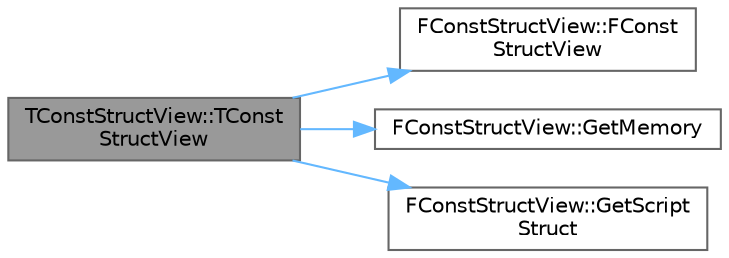 digraph "TConstStructView::TConstStructView"
{
 // INTERACTIVE_SVG=YES
 // LATEX_PDF_SIZE
  bgcolor="transparent";
  edge [fontname=Helvetica,fontsize=10,labelfontname=Helvetica,labelfontsize=10];
  node [fontname=Helvetica,fontsize=10,shape=box,height=0.2,width=0.4];
  rankdir="LR";
  Node1 [id="Node000001",label="TConstStructView::TConst\lStructView",height=0.2,width=0.4,color="gray40", fillcolor="grey60", style="filled", fontcolor="black",tooltip=" "];
  Node1 -> Node2 [id="edge1_Node000001_Node000002",color="steelblue1",style="solid",tooltip=" "];
  Node2 [id="Node000002",label="FConstStructView::FConst\lStructView",height=0.2,width=0.4,color="grey40", fillcolor="white", style="filled",URL="$de/d57/structFConstStructView.html#affc1ac86299b54fdb2cf5c85ddc8c511",tooltip=" "];
  Node1 -> Node3 [id="edge2_Node000001_Node000003",color="steelblue1",style="solid",tooltip=" "];
  Node3 [id="Node000003",label="FConstStructView::GetMemory",height=0.2,width=0.4,color="grey40", fillcolor="white", style="filled",URL="$de/d57/structFConstStructView.html#aaace6ae60032fa40741e5a47d84d1562",tooltip="Returns const pointer to struct memory."];
  Node1 -> Node4 [id="edge3_Node000001_Node000004",color="steelblue1",style="solid",tooltip=" "];
  Node4 [id="Node000004",label="FConstStructView::GetScript\lStruct",height=0.2,width=0.4,color="grey40", fillcolor="white", style="filled",URL="$de/d57/structFConstStructView.html#a8b5104b9154dbaa05fd645aa2a9e6377",tooltip="Returns struct type."];
}
